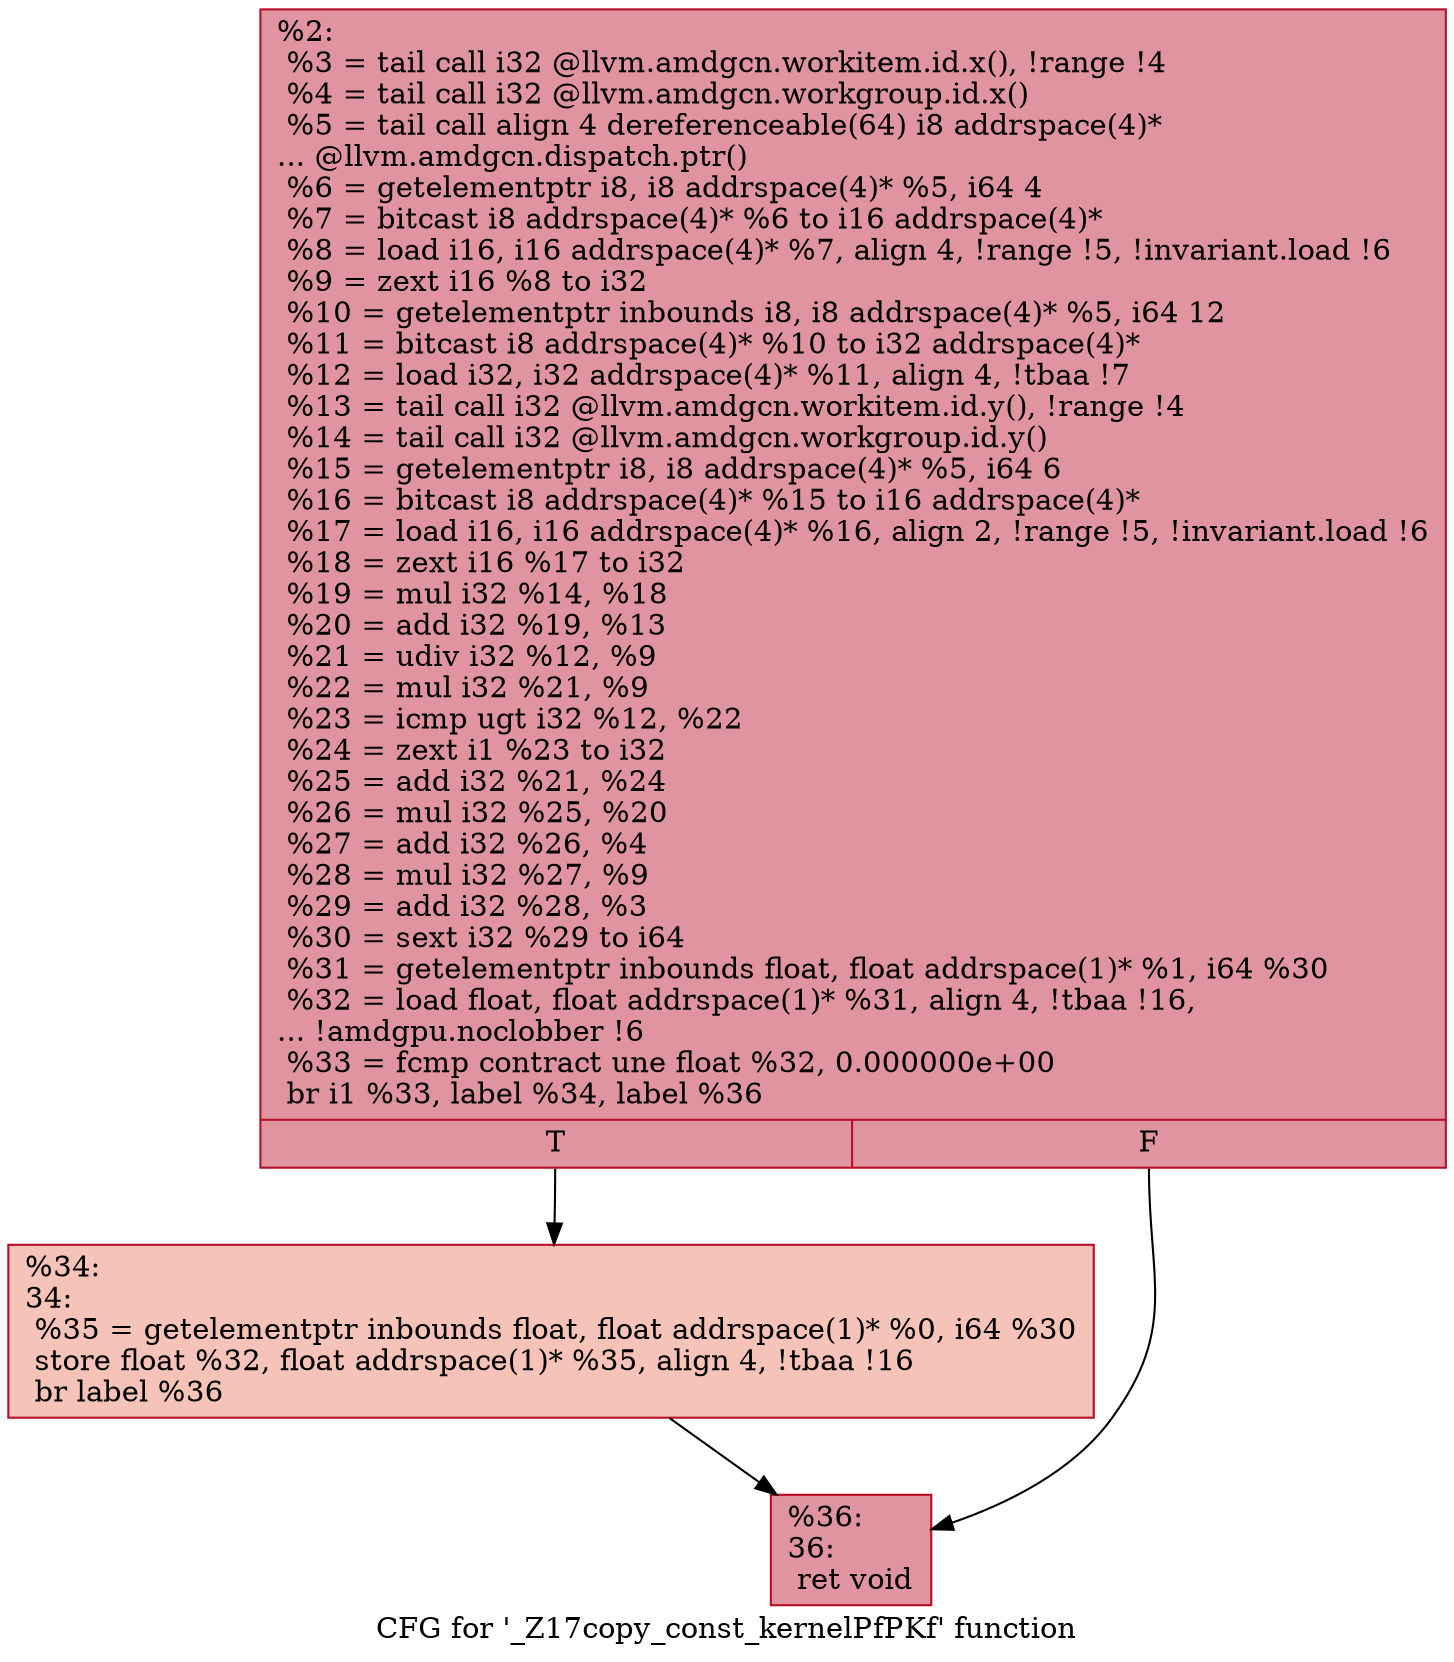digraph "CFG for '_Z17copy_const_kernelPfPKf' function" {
	label="CFG for '_Z17copy_const_kernelPfPKf' function";

	Node0x58775c0 [shape=record,color="#b70d28ff", style=filled, fillcolor="#b70d2870",label="{%2:\l  %3 = tail call i32 @llvm.amdgcn.workitem.id.x(), !range !4\l  %4 = tail call i32 @llvm.amdgcn.workgroup.id.x()\l  %5 = tail call align 4 dereferenceable(64) i8 addrspace(4)*\l... @llvm.amdgcn.dispatch.ptr()\l  %6 = getelementptr i8, i8 addrspace(4)* %5, i64 4\l  %7 = bitcast i8 addrspace(4)* %6 to i16 addrspace(4)*\l  %8 = load i16, i16 addrspace(4)* %7, align 4, !range !5, !invariant.load !6\l  %9 = zext i16 %8 to i32\l  %10 = getelementptr inbounds i8, i8 addrspace(4)* %5, i64 12\l  %11 = bitcast i8 addrspace(4)* %10 to i32 addrspace(4)*\l  %12 = load i32, i32 addrspace(4)* %11, align 4, !tbaa !7\l  %13 = tail call i32 @llvm.amdgcn.workitem.id.y(), !range !4\l  %14 = tail call i32 @llvm.amdgcn.workgroup.id.y()\l  %15 = getelementptr i8, i8 addrspace(4)* %5, i64 6\l  %16 = bitcast i8 addrspace(4)* %15 to i16 addrspace(4)*\l  %17 = load i16, i16 addrspace(4)* %16, align 2, !range !5, !invariant.load !6\l  %18 = zext i16 %17 to i32\l  %19 = mul i32 %14, %18\l  %20 = add i32 %19, %13\l  %21 = udiv i32 %12, %9\l  %22 = mul i32 %21, %9\l  %23 = icmp ugt i32 %12, %22\l  %24 = zext i1 %23 to i32\l  %25 = add i32 %21, %24\l  %26 = mul i32 %25, %20\l  %27 = add i32 %26, %4\l  %28 = mul i32 %27, %9\l  %29 = add i32 %28, %3\l  %30 = sext i32 %29 to i64\l  %31 = getelementptr inbounds float, float addrspace(1)* %1, i64 %30\l  %32 = load float, float addrspace(1)* %31, align 4, !tbaa !16,\l... !amdgpu.noclobber !6\l  %33 = fcmp contract une float %32, 0.000000e+00\l  br i1 %33, label %34, label %36\l|{<s0>T|<s1>F}}"];
	Node0x58775c0:s0 -> Node0x587c4d0;
	Node0x58775c0:s1 -> Node0x587c520;
	Node0x587c4d0 [shape=record,color="#b70d28ff", style=filled, fillcolor="#e8765c70",label="{%34:\l34:                                               \l  %35 = getelementptr inbounds float, float addrspace(1)* %0, i64 %30\l  store float %32, float addrspace(1)* %35, align 4, !tbaa !16\l  br label %36\l}"];
	Node0x587c4d0 -> Node0x587c520;
	Node0x587c520 [shape=record,color="#b70d28ff", style=filled, fillcolor="#b70d2870",label="{%36:\l36:                                               \l  ret void\l}"];
}
